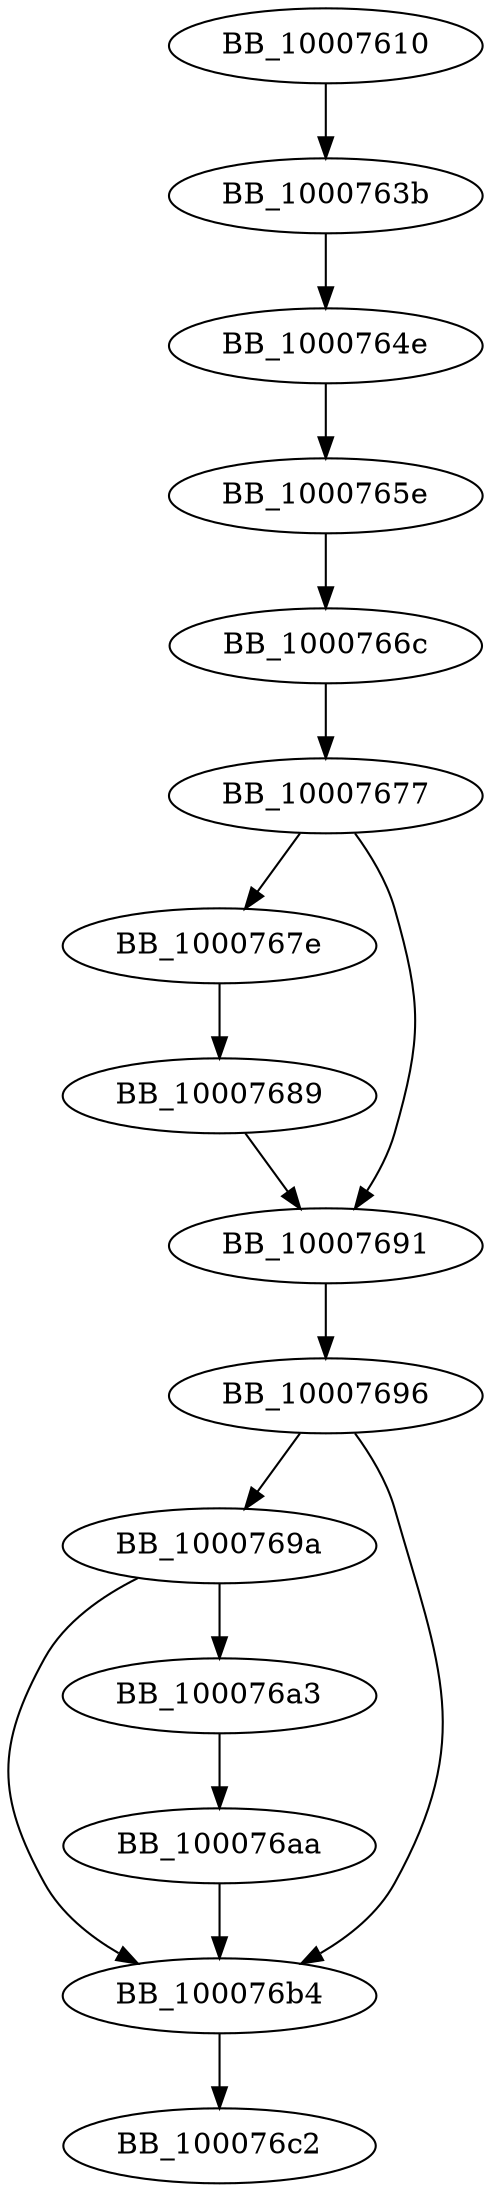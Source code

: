 DiGraph sub_10007610{
BB_10007610->BB_1000763b
BB_1000763b->BB_1000764e
BB_1000764e->BB_1000765e
BB_1000765e->BB_1000766c
BB_1000766c->BB_10007677
BB_10007677->BB_1000767e
BB_10007677->BB_10007691
BB_1000767e->BB_10007689
BB_10007689->BB_10007691
BB_10007691->BB_10007696
BB_10007696->BB_1000769a
BB_10007696->BB_100076b4
BB_1000769a->BB_100076a3
BB_1000769a->BB_100076b4
BB_100076a3->BB_100076aa
BB_100076aa->BB_100076b4
BB_100076b4->BB_100076c2
}
